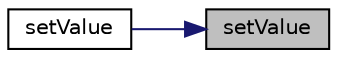 digraph "setValue"
{
 // LATEX_PDF_SIZE
  edge [fontname="Helvetica",fontsize="10",labelfontname="Helvetica",labelfontsize="10"];
  node [fontname="Helvetica",fontsize="10",shape=record];
  rankdir="RL";
  Node1 [label="setValue",height=0.2,width=0.4,color="black", fillcolor="grey75", style="filled", fontcolor="black",tooltip=" "];
  Node1 -> Node2 [dir="back",color="midnightblue",fontsize="10",style="solid",fontname="Helvetica"];
  Node2 [label="setValue",height=0.2,width=0.4,color="black", fillcolor="white", style="filled",URL="$classpFlow_1_1unsortedContactList.html#a784cc0a941b0b4e94166ee266f787e8b",tooltip=" "];
}
